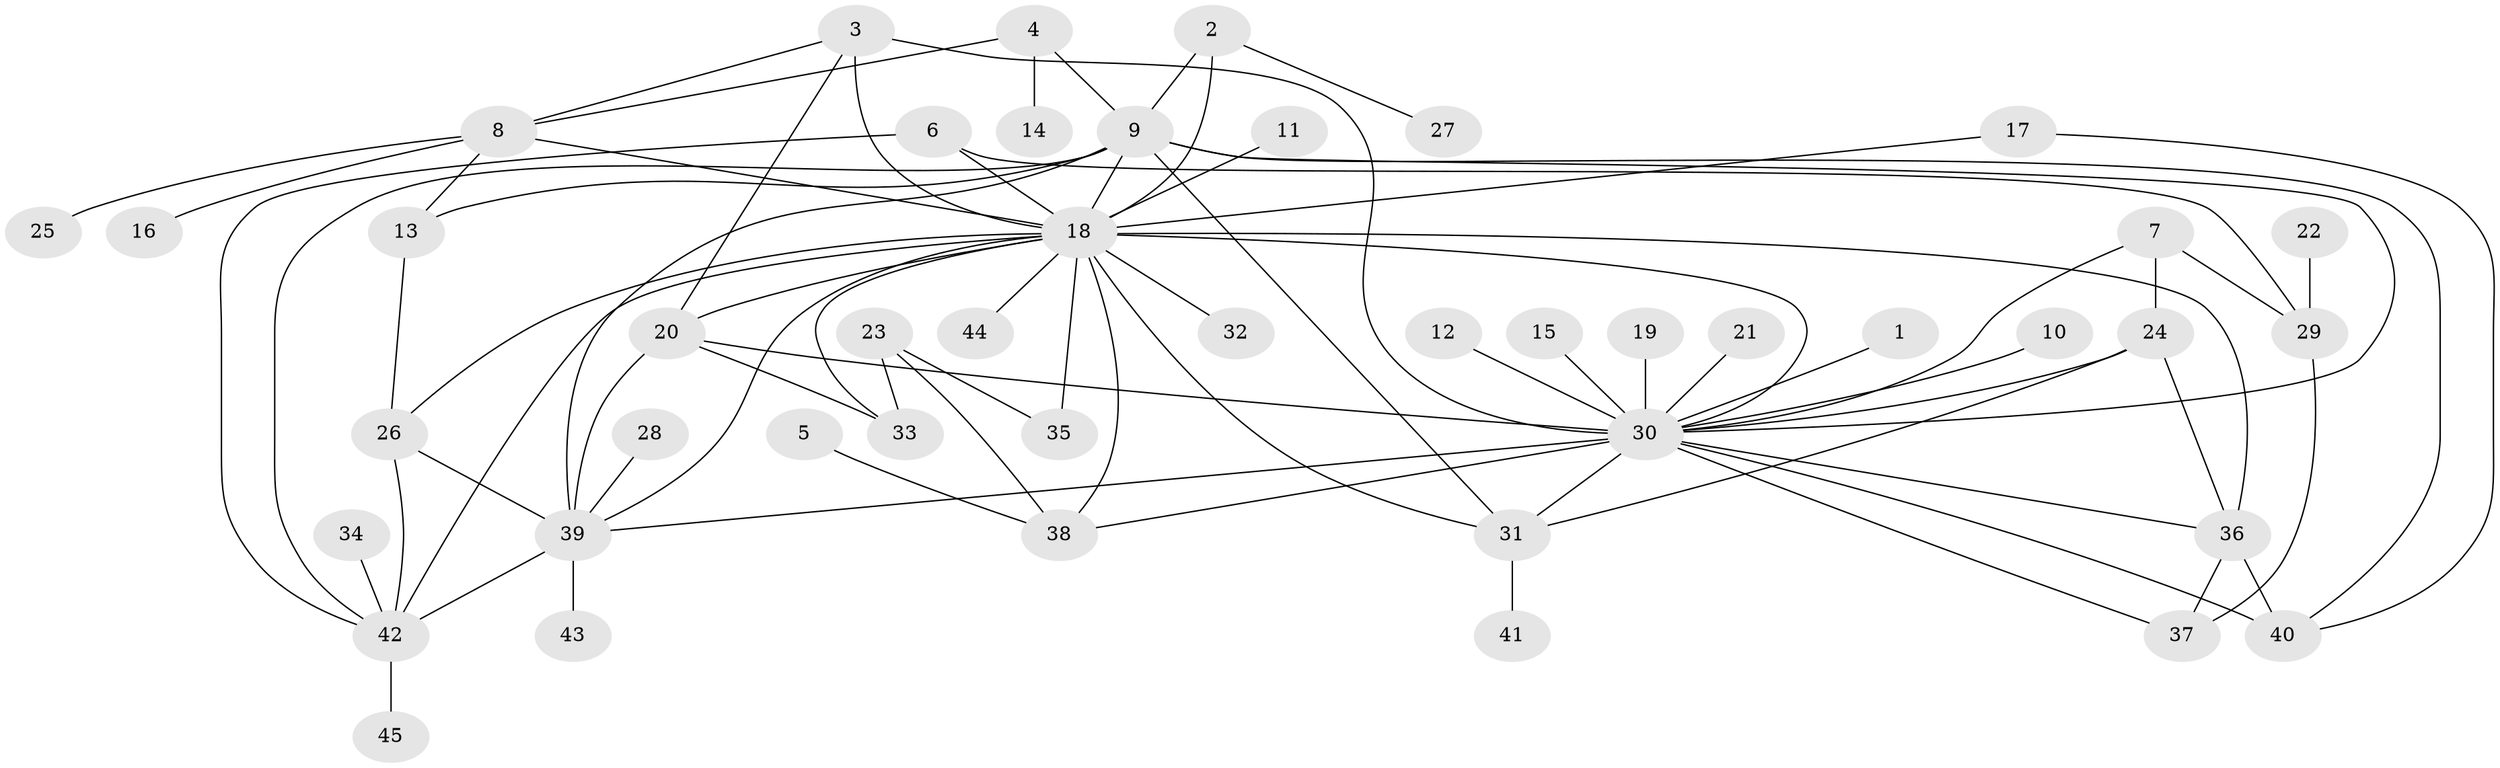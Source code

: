 // original degree distribution, {28: 0.011111111111111112, 7: 0.044444444444444446, 27: 0.011111111111111112, 1: 0.4, 6: 0.044444444444444446, 10: 0.011111111111111112, 8: 0.011111111111111112, 3: 0.14444444444444443, 2: 0.23333333333333334, 4: 0.044444444444444446, 5: 0.044444444444444446}
// Generated by graph-tools (version 1.1) at 2025/45/03/06/25 01:45:10]
// undirected, 45 vertices, 77 edges
graph export_dot {
graph [start="1"]
  node [color=gray90,style=filled];
  1;
  2;
  3;
  4;
  5;
  6;
  7;
  8;
  9;
  10;
  11;
  12;
  13;
  14;
  15;
  16;
  17;
  18;
  19;
  20;
  21;
  22;
  23;
  24;
  25;
  26;
  27;
  28;
  29;
  30;
  31;
  32;
  33;
  34;
  35;
  36;
  37;
  38;
  39;
  40;
  41;
  42;
  43;
  44;
  45;
  1 -- 30 [weight=1.0];
  2 -- 9 [weight=1.0];
  2 -- 18 [weight=1.0];
  2 -- 27 [weight=1.0];
  3 -- 8 [weight=1.0];
  3 -- 18 [weight=2.0];
  3 -- 20 [weight=1.0];
  3 -- 30 [weight=3.0];
  4 -- 8 [weight=1.0];
  4 -- 9 [weight=1.0];
  4 -- 14 [weight=1.0];
  5 -- 38 [weight=1.0];
  6 -- 18 [weight=1.0];
  6 -- 29 [weight=1.0];
  6 -- 42 [weight=1.0];
  7 -- 24 [weight=1.0];
  7 -- 29 [weight=1.0];
  7 -- 30 [weight=1.0];
  8 -- 13 [weight=1.0];
  8 -- 16 [weight=1.0];
  8 -- 18 [weight=1.0];
  8 -- 25 [weight=1.0];
  9 -- 13 [weight=1.0];
  9 -- 18 [weight=1.0];
  9 -- 30 [weight=1.0];
  9 -- 31 [weight=1.0];
  9 -- 39 [weight=1.0];
  9 -- 40 [weight=1.0];
  9 -- 42 [weight=1.0];
  10 -- 30 [weight=1.0];
  11 -- 18 [weight=1.0];
  12 -- 30 [weight=1.0];
  13 -- 26 [weight=1.0];
  15 -- 30 [weight=1.0];
  17 -- 18 [weight=1.0];
  17 -- 40 [weight=1.0];
  18 -- 20 [weight=1.0];
  18 -- 26 [weight=1.0];
  18 -- 30 [weight=1.0];
  18 -- 31 [weight=1.0];
  18 -- 32 [weight=1.0];
  18 -- 33 [weight=1.0];
  18 -- 35 [weight=1.0];
  18 -- 36 [weight=3.0];
  18 -- 38 [weight=1.0];
  18 -- 39 [weight=1.0];
  18 -- 42 [weight=1.0];
  18 -- 44 [weight=1.0];
  19 -- 30 [weight=2.0];
  20 -- 30 [weight=2.0];
  20 -- 33 [weight=1.0];
  20 -- 39 [weight=1.0];
  21 -- 30 [weight=1.0];
  22 -- 29 [weight=1.0];
  23 -- 33 [weight=1.0];
  23 -- 35 [weight=1.0];
  23 -- 38 [weight=1.0];
  24 -- 30 [weight=1.0];
  24 -- 31 [weight=1.0];
  24 -- 36 [weight=1.0];
  26 -- 39 [weight=1.0];
  26 -- 42 [weight=1.0];
  28 -- 39 [weight=1.0];
  29 -- 37 [weight=1.0];
  30 -- 31 [weight=1.0];
  30 -- 36 [weight=2.0];
  30 -- 37 [weight=1.0];
  30 -- 38 [weight=1.0];
  30 -- 39 [weight=1.0];
  30 -- 40 [weight=1.0];
  31 -- 41 [weight=1.0];
  34 -- 42 [weight=1.0];
  36 -- 37 [weight=1.0];
  36 -- 40 [weight=2.0];
  39 -- 42 [weight=1.0];
  39 -- 43 [weight=2.0];
  42 -- 45 [weight=1.0];
}
